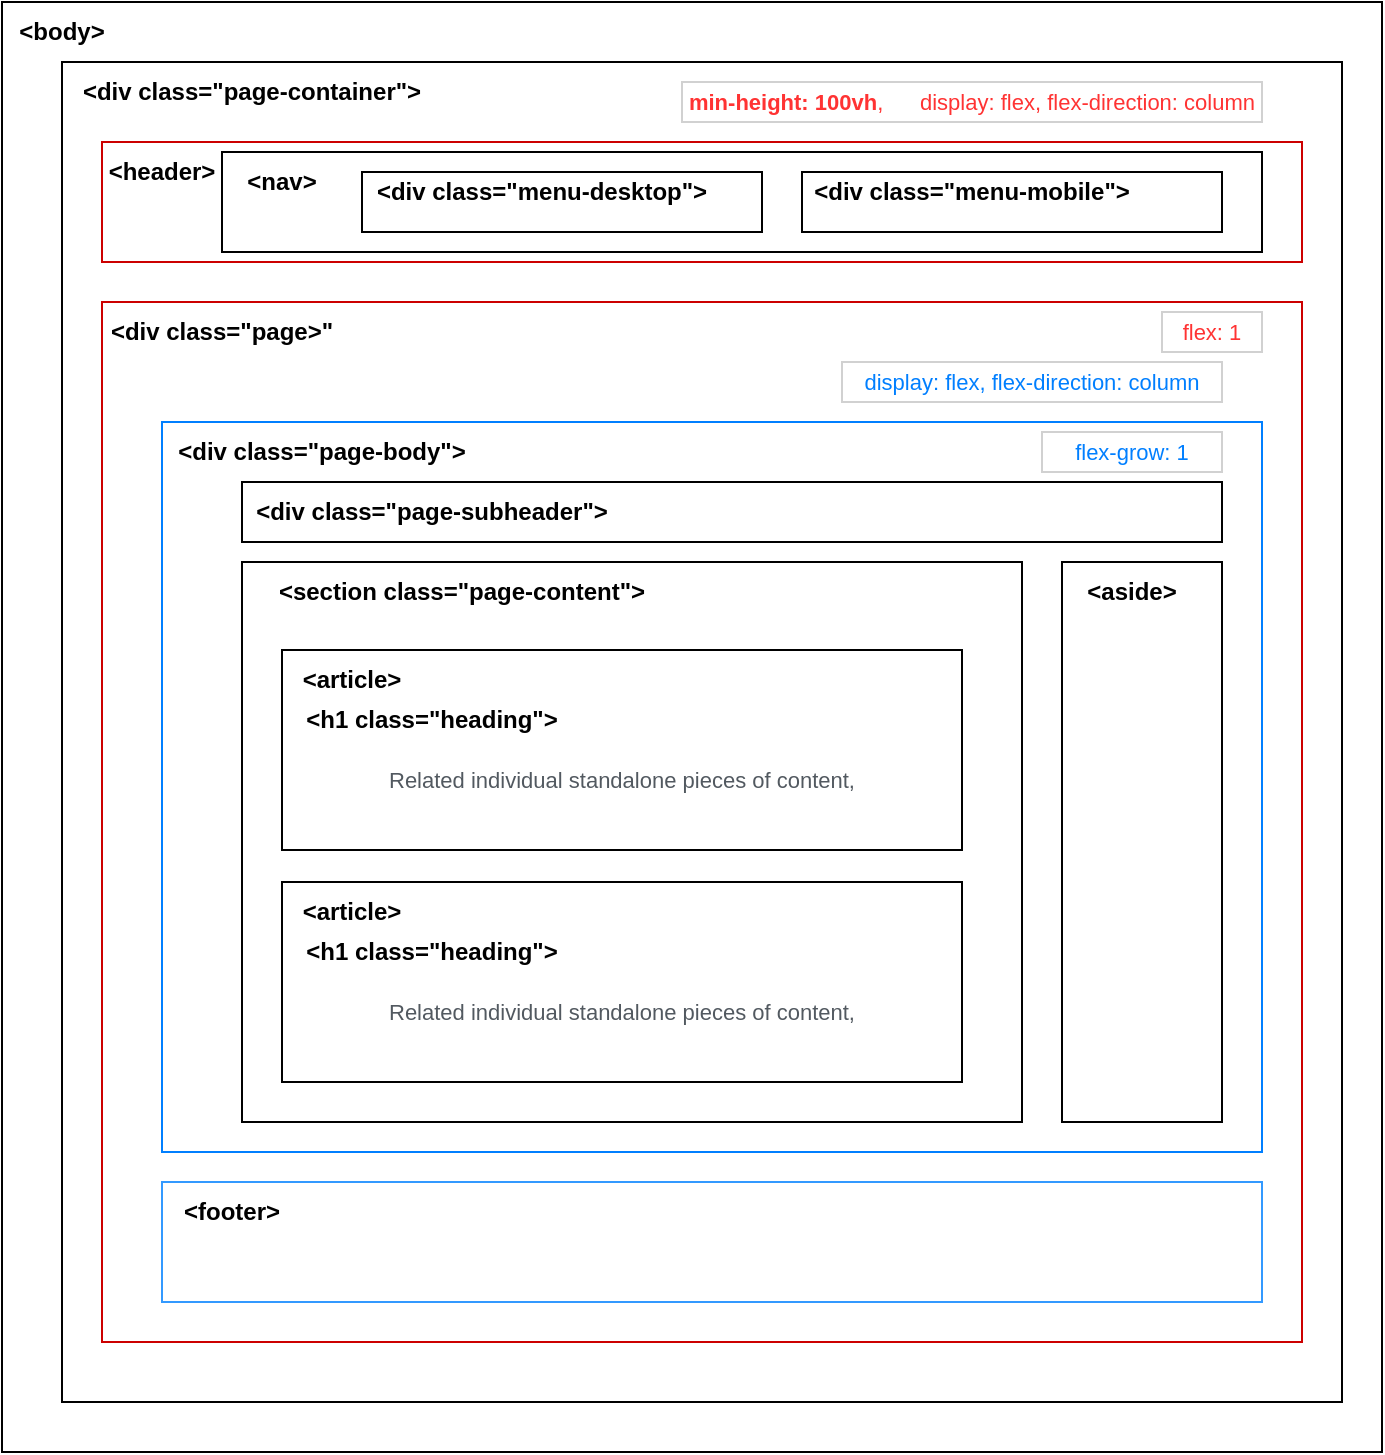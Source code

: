 <mxfile version="15.9.6" type="device"><diagram id="b7H3rgX7ZbV0dnJrMBxK" name="Page-1"><mxGraphModel dx="1422" dy="754" grid="1" gridSize="10" guides="1" tooltips="1" connect="1" arrows="1" fold="1" page="1" pageScale="1" pageWidth="1169" pageHeight="827" math="0" shadow="0"><root><mxCell id="0"/><mxCell id="1" parent="0"/><mxCell id="jYByiaMkXm5kLVH3Quk6-39" value="" style="rounded=0;whiteSpace=wrap;html=1;fontSize=11;" vertex="1" parent="1"><mxGeometry x="270" y="40" width="690" height="725" as="geometry"/></mxCell><mxCell id="jYByiaMkXm5kLVH3Quk6-1" value="" style="rounded=0;whiteSpace=wrap;html=1;" vertex="1" parent="1"><mxGeometry x="300" y="70" width="640" height="670" as="geometry"/></mxCell><mxCell id="jYByiaMkXm5kLVH3Quk6-2" value="" style="rounded=0;whiteSpace=wrap;html=1;strokeColor=#CC0000;" vertex="1" parent="1"><mxGeometry x="320" y="110" width="600" height="60" as="geometry"/></mxCell><mxCell id="jYByiaMkXm5kLVH3Quk6-3" value="&lt;b&gt;&amp;lt;header&amp;gt;&lt;/b&gt;" style="text;html=1;strokeColor=none;fillColor=none;align=center;verticalAlign=middle;whiteSpace=wrap;rounded=0;" vertex="1" parent="1"><mxGeometry x="320" y="110" width="60" height="30" as="geometry"/></mxCell><mxCell id="jYByiaMkXm5kLVH3Quk6-5" value="" style="rounded=0;whiteSpace=wrap;html=1;" vertex="1" parent="1"><mxGeometry x="380" y="115" width="520" height="50" as="geometry"/></mxCell><mxCell id="jYByiaMkXm5kLVH3Quk6-6" value="&lt;b&gt;&amp;lt;nav&amp;gt;&lt;/b&gt;" style="text;html=1;strokeColor=none;fillColor=none;align=center;verticalAlign=middle;whiteSpace=wrap;rounded=0;" vertex="1" parent="1"><mxGeometry x="380" y="115" width="60" height="30" as="geometry"/></mxCell><mxCell id="jYByiaMkXm5kLVH3Quk6-7" value="" style="rounded=0;whiteSpace=wrap;html=1;" vertex="1" parent="1"><mxGeometry x="450" y="125" width="200" height="30" as="geometry"/></mxCell><mxCell id="jYByiaMkXm5kLVH3Quk6-8" value="&lt;b&gt;&amp;lt;div class=&quot;menu-desktop&quot;&amp;gt;&lt;/b&gt;" style="text;html=1;strokeColor=none;fillColor=none;align=center;verticalAlign=middle;whiteSpace=wrap;rounded=0;" vertex="1" parent="1"><mxGeometry x="440" y="120" width="200" height="30" as="geometry"/></mxCell><mxCell id="jYByiaMkXm5kLVH3Quk6-13" value="" style="rounded=0;whiteSpace=wrap;html=1;" vertex="1" parent="1"><mxGeometry x="670" y="125" width="210" height="30" as="geometry"/></mxCell><mxCell id="jYByiaMkXm5kLVH3Quk6-14" value="&lt;b&gt;&amp;lt;div class=&quot;menu-mobile&quot;&amp;gt;&lt;/b&gt;" style="text;html=1;strokeColor=none;fillColor=none;align=center;verticalAlign=middle;whiteSpace=wrap;rounded=0;" vertex="1" parent="1"><mxGeometry x="660" y="120" width="190" height="30" as="geometry"/></mxCell><mxCell id="jYByiaMkXm5kLVH3Quk6-16" value="" style="rounded=0;whiteSpace=wrap;html=1;strokeColor=#CC0000;" vertex="1" parent="1"><mxGeometry x="320" y="190" width="600" height="520" as="geometry"/></mxCell><mxCell id="jYByiaMkXm5kLVH3Quk6-17" value="&lt;b&gt;&amp;lt;div class=&quot;page&amp;gt;&quot;&lt;/b&gt;" style="text;html=1;strokeColor=none;fillColor=none;align=center;verticalAlign=middle;whiteSpace=wrap;rounded=0;" vertex="1" parent="1"><mxGeometry x="320" y="190" width="120" height="30" as="geometry"/></mxCell><mxCell id="jYByiaMkXm5kLVH3Quk6-19" value="" style="rounded=0;whiteSpace=wrap;html=1;strokeColor=#007FFF;" vertex="1" parent="1"><mxGeometry x="350" y="250" width="550" height="365" as="geometry"/></mxCell><mxCell id="jYByiaMkXm5kLVH3Quk6-20" value="" style="rounded=0;whiteSpace=wrap;html=1;strokeColor=#3399FF;" vertex="1" parent="1"><mxGeometry x="350" y="630" width="550" height="60" as="geometry"/></mxCell><mxCell id="jYByiaMkXm5kLVH3Quk6-22" value="&lt;b&gt;&amp;lt;footer&amp;gt;&lt;/b&gt;" style="text;html=1;strokeColor=none;fillColor=none;align=center;verticalAlign=middle;whiteSpace=wrap;rounded=0;" vertex="1" parent="1"><mxGeometry x="350" y="630" width="70" height="30" as="geometry"/></mxCell><mxCell id="jYByiaMkXm5kLVH3Quk6-23" value="&lt;b&gt;&amp;lt;div class=&quot;page-body&quot;&amp;gt;&lt;/b&gt;" style="text;html=1;strokeColor=none;fillColor=none;align=center;verticalAlign=middle;whiteSpace=wrap;rounded=0;" vertex="1" parent="1"><mxGeometry x="350" y="250" width="160" height="30" as="geometry"/></mxCell><mxCell id="jYByiaMkXm5kLVH3Quk6-24" value="" style="rounded=0;whiteSpace=wrap;html=1;" vertex="1" parent="1"><mxGeometry x="390" y="320" width="390" height="280" as="geometry"/></mxCell><mxCell id="jYByiaMkXm5kLVH3Quk6-26" value="&lt;b&gt;&amp;lt;section class=&quot;page-content&quot;&amp;gt;&lt;/b&gt;" style="text;html=1;strokeColor=none;fillColor=none;align=center;verticalAlign=middle;whiteSpace=wrap;rounded=0;" vertex="1" parent="1"><mxGeometry x="390" y="320" width="220" height="30" as="geometry"/></mxCell><mxCell id="jYByiaMkXm5kLVH3Quk6-28" value="" style="rounded=0;whiteSpace=wrap;html=1;" vertex="1" parent="1"><mxGeometry x="800" y="320" width="80" height="280" as="geometry"/></mxCell><mxCell id="jYByiaMkXm5kLVH3Quk6-29" value="&lt;b&gt;&amp;lt;aside&amp;gt;&lt;/b&gt;" style="text;html=1;strokeColor=none;fillColor=none;align=center;verticalAlign=middle;whiteSpace=wrap;rounded=0;" vertex="1" parent="1"><mxGeometry x="800" y="320" width="70" height="30" as="geometry"/></mxCell><mxCell id="jYByiaMkXm5kLVH3Quk6-40" value="&lt;b&gt;&amp;lt;body&amp;gt;&lt;/b&gt;" style="text;html=1;strokeColor=none;fillColor=none;align=center;verticalAlign=middle;whiteSpace=wrap;rounded=0;" vertex="1" parent="1"><mxGeometry x="270" y="40" width="60" height="30" as="geometry"/></mxCell><mxCell id="jYByiaMkXm5kLVH3Quk6-41" value="&lt;b&gt;&amp;lt;div class=&quot;page-container&quot;&amp;gt;&lt;/b&gt;" style="text;html=1;strokeColor=none;fillColor=none;align=center;verticalAlign=middle;whiteSpace=wrap;rounded=0;" vertex="1" parent="1"><mxGeometry x="280" y="70" width="230" height="30" as="geometry"/></mxCell><mxCell id="jYByiaMkXm5kLVH3Quk6-44" value="&lt;font color=&quot;#ff3333&quot;&gt;&lt;b&gt;min-height: 100vh&lt;/b&gt;,&amp;nbsp; &amp;nbsp; &amp;nbsp; display: flex, flex-direction: column&lt;/font&gt;" style="rounded=0;whiteSpace=wrap;html=1;fontSize=11;strokeColor=#D1D1D1;" vertex="1" parent="1"><mxGeometry x="610" y="80" width="290" height="20" as="geometry"/></mxCell><mxCell id="jYByiaMkXm5kLVH3Quk6-46" value="&lt;font color=&quot;#ff3333&quot;&gt;flex: 1&lt;/font&gt;" style="rounded=0;whiteSpace=wrap;html=1;fontSize=11;strokeColor=#D1D1D1;" vertex="1" parent="1"><mxGeometry x="850" y="195" width="50" height="20" as="geometry"/></mxCell><mxCell id="jYByiaMkXm5kLVH3Quk6-49" value="&lt;font color=&quot;#007fff&quot;&gt;display: flex, flex-direction: column&lt;/font&gt;" style="rounded=0;whiteSpace=wrap;html=1;fontSize=11;strokeColor=#D1D1D1;" vertex="1" parent="1"><mxGeometry x="690" y="220" width="190" height="20" as="geometry"/></mxCell><mxCell id="jYByiaMkXm5kLVH3Quk6-50" value="" style="group" vertex="1" connectable="0" parent="1"><mxGeometry x="405" y="480" width="345" height="100" as="geometry"/></mxCell><mxCell id="jYByiaMkXm5kLVH3Quk6-31" value="" style="rounded=0;whiteSpace=wrap;html=1;" vertex="1" parent="jYByiaMkXm5kLVH3Quk6-50"><mxGeometry x="5" width="340" height="100" as="geometry"/></mxCell><mxCell id="jYByiaMkXm5kLVH3Quk6-33" value="&lt;b&gt;&amp;lt;article&amp;gt;&lt;/b&gt;" style="text;html=1;strokeColor=none;fillColor=none;align=center;verticalAlign=middle;whiteSpace=wrap;rounded=0;" vertex="1" parent="jYByiaMkXm5kLVH3Quk6-50"><mxGeometry x="5" width="70" height="30" as="geometry"/></mxCell><mxCell id="jYByiaMkXm5kLVH3Quk6-35" value="&lt;span style=&quot;color: rgb(82 , 89 , 96) ; text-align: left ; background-color: rgb(255 , 255 , 255)&quot;&gt;&lt;font style=&quot;font-size: 11px&quot;&gt;Related individual standalone pieces of content,&lt;/font&gt;&lt;/span&gt;" style="text;html=1;strokeColor=none;fillColor=none;align=center;verticalAlign=middle;whiteSpace=wrap;rounded=0;" vertex="1" parent="jYByiaMkXm5kLVH3Quk6-50"><mxGeometry x="50" y="50" width="250" height="30" as="geometry"/></mxCell><mxCell id="jYByiaMkXm5kLVH3Quk6-43" value="&lt;b&gt;&amp;lt;h1 class=&quot;heading&quot;&amp;gt;&lt;/b&gt;" style="text;html=1;strokeColor=none;fillColor=none;align=center;verticalAlign=middle;whiteSpace=wrap;rounded=0;" vertex="1" parent="jYByiaMkXm5kLVH3Quk6-50"><mxGeometry y="20" width="160" height="30" as="geometry"/></mxCell><mxCell id="jYByiaMkXm5kLVH3Quk6-53" value="" style="group" vertex="1" connectable="0" parent="1"><mxGeometry x="405" y="364" width="345" height="100" as="geometry"/></mxCell><mxCell id="jYByiaMkXm5kLVH3Quk6-54" value="" style="rounded=0;whiteSpace=wrap;html=1;" vertex="1" parent="jYByiaMkXm5kLVH3Quk6-53"><mxGeometry x="5" width="340" height="100" as="geometry"/></mxCell><mxCell id="jYByiaMkXm5kLVH3Quk6-55" value="&lt;b&gt;&amp;lt;article&amp;gt;&lt;/b&gt;" style="text;html=1;strokeColor=none;fillColor=none;align=center;verticalAlign=middle;whiteSpace=wrap;rounded=0;" vertex="1" parent="jYByiaMkXm5kLVH3Quk6-53"><mxGeometry x="5" width="70" height="30" as="geometry"/></mxCell><mxCell id="jYByiaMkXm5kLVH3Quk6-56" value="&lt;span style=&quot;color: rgb(82 , 89 , 96) ; text-align: left ; background-color: rgb(255 , 255 , 255)&quot;&gt;&lt;font style=&quot;font-size: 11px&quot;&gt;Related individual standalone pieces of content,&lt;/font&gt;&lt;/span&gt;" style="text;html=1;strokeColor=none;fillColor=none;align=center;verticalAlign=middle;whiteSpace=wrap;rounded=0;" vertex="1" parent="jYByiaMkXm5kLVH3Quk6-53"><mxGeometry x="50" y="50" width="250" height="30" as="geometry"/></mxCell><mxCell id="jYByiaMkXm5kLVH3Quk6-57" value="&lt;b&gt;&amp;lt;h1 class=&quot;heading&quot;&amp;gt;&lt;/b&gt;" style="text;html=1;strokeColor=none;fillColor=none;align=center;verticalAlign=middle;whiteSpace=wrap;rounded=0;" vertex="1" parent="jYByiaMkXm5kLVH3Quk6-53"><mxGeometry y="20" width="160" height="30" as="geometry"/></mxCell><mxCell id="jYByiaMkXm5kLVH3Quk6-58" value="" style="group" vertex="1" connectable="0" parent="1"><mxGeometry x="390" y="280" width="490" height="30" as="geometry"/></mxCell><mxCell id="jYByiaMkXm5kLVH3Quk6-36" value="" style="rounded=0;whiteSpace=wrap;html=1;fontSize=11;" vertex="1" parent="jYByiaMkXm5kLVH3Quk6-58"><mxGeometry width="490" height="30" as="geometry"/></mxCell><mxCell id="jYByiaMkXm5kLVH3Quk6-37" value="&lt;b&gt;&amp;lt;div class=&quot;page-subheader&quot;&amp;gt;&lt;/b&gt;" style="text;html=1;strokeColor=none;fillColor=none;align=center;verticalAlign=middle;whiteSpace=wrap;rounded=0;" vertex="1" parent="jYByiaMkXm5kLVH3Quk6-58"><mxGeometry width="190" height="30" as="geometry"/></mxCell><mxCell id="jYByiaMkXm5kLVH3Quk6-59" value="&lt;font color=&quot;#007fff&quot;&gt;flex-grow: 1&lt;/font&gt;" style="rounded=0;whiteSpace=wrap;html=1;fontSize=11;strokeColor=#D1D1D1;" vertex="1" parent="1"><mxGeometry x="790" y="255" width="90" height="20" as="geometry"/></mxCell></root></mxGraphModel></diagram></mxfile>